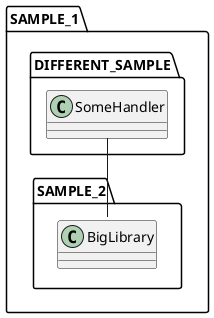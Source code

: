 {
  "sha1": "4852jo0j38zf6btrzys9lz6945jq5fw",
  "insertion": {
    "when": "2024-05-30T20:48:20.446Z",
    "url": "https://forum.plantuml.net/16185/diagram-connection-similar-contains-underscores-version",
    "user": "plantuml@gmail.com"
  }
}
@startuml

package "SAMPLE_1" as pkgsmp1 {
    package "SAMPLE_2" as pkgsmp2 {
        class "BigLibrary" as lib {
        }
    }

    package "DIFFERENT_SAMPLE" {
        class "SomeHandler" as handler
    }
}

handler -- lib::function_a


@enduml
